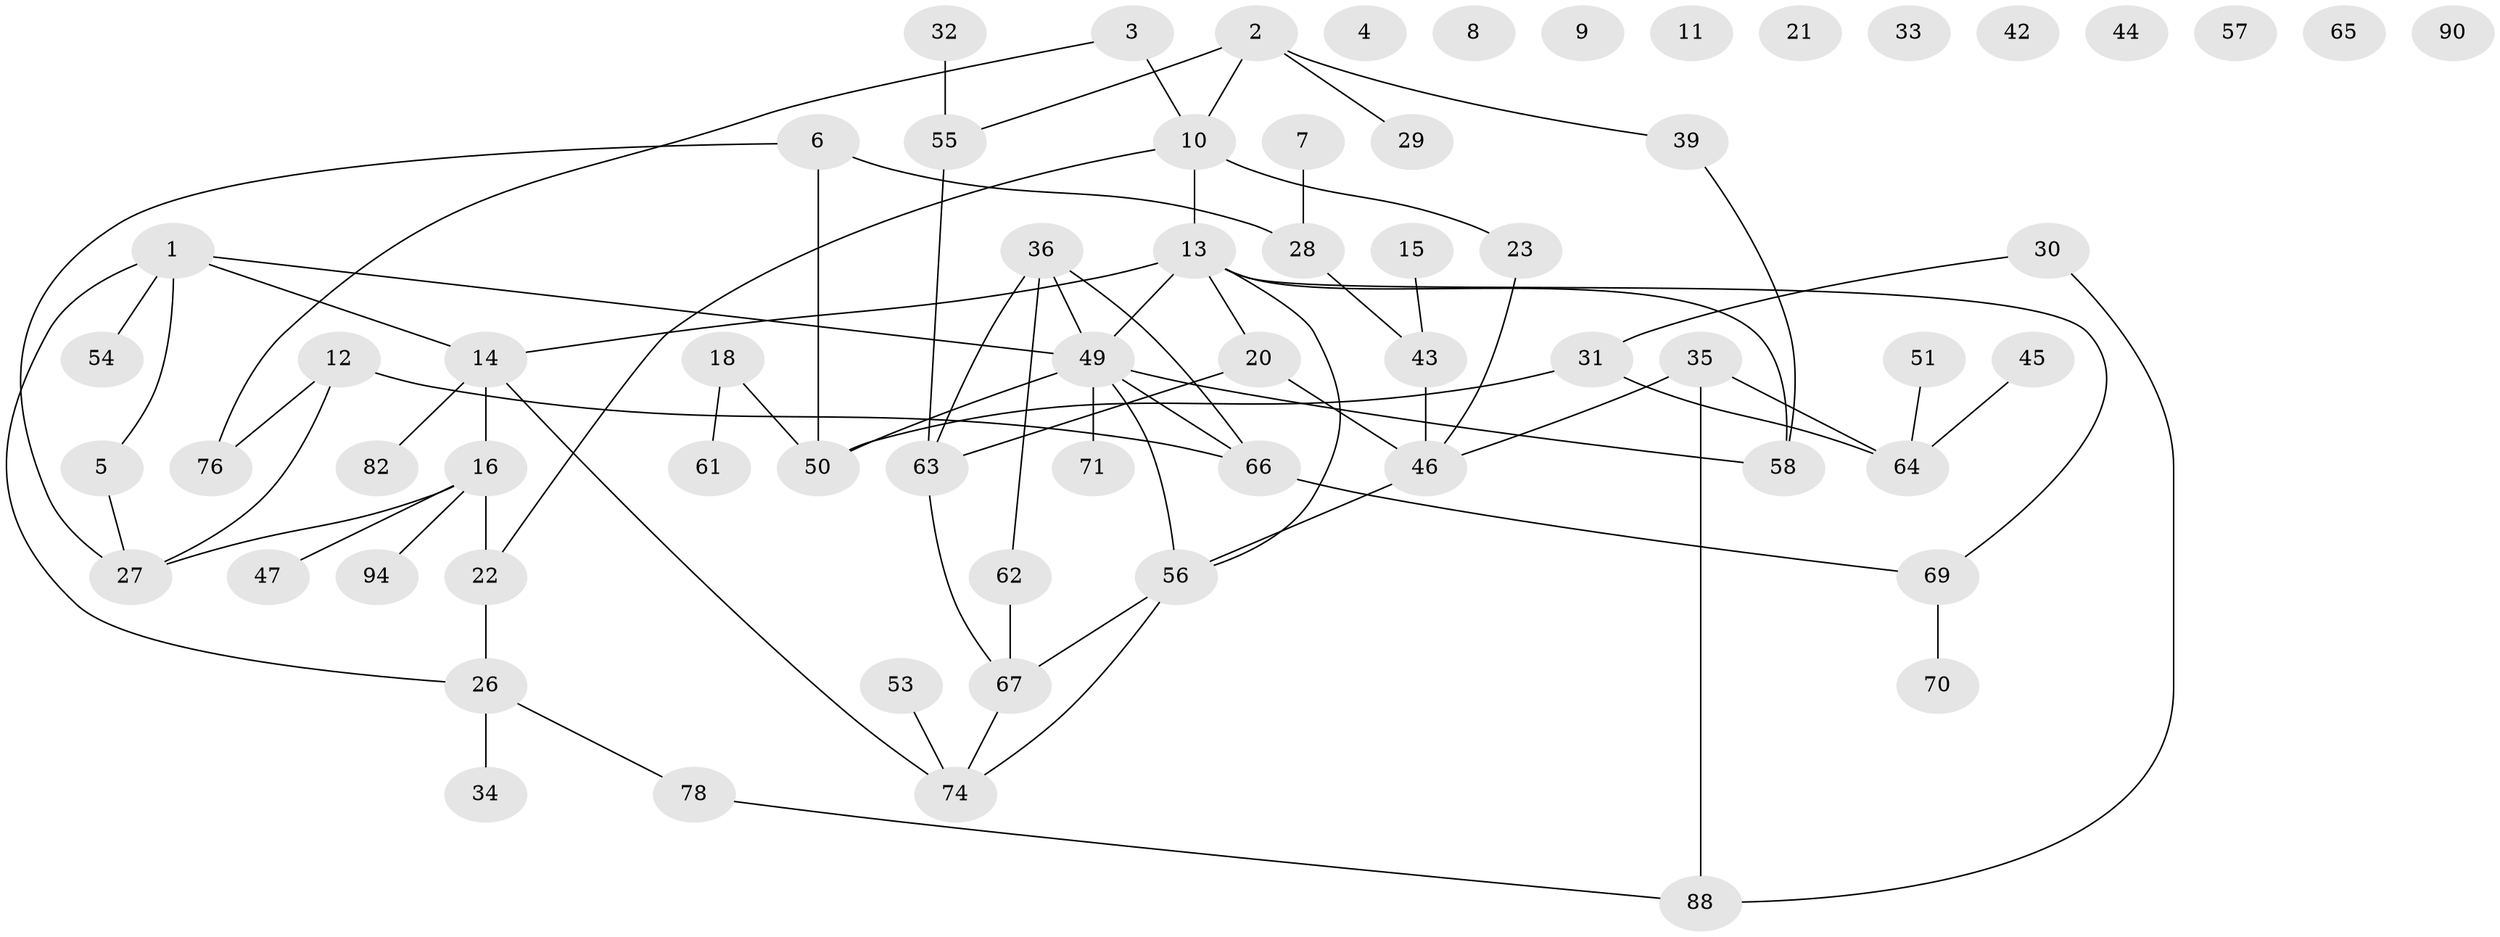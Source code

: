 // Generated by graph-tools (version 1.1) at 2025/23/03/03/25 07:23:27]
// undirected, 65 vertices, 77 edges
graph export_dot {
graph [start="1"]
  node [color=gray90,style=filled];
  1 [super="+40"];
  2 [super="+41"];
  3 [super="+24"];
  4 [super="+95"];
  5 [super="+91"];
  6 [super="+48"];
  7;
  8;
  9;
  10 [super="+17"];
  11;
  12 [super="+77"];
  13 [super="+19"];
  14 [super="+37"];
  15;
  16 [super="+87"];
  18;
  20 [super="+25"];
  21 [super="+52"];
  22;
  23 [super="+89"];
  26 [super="+73"];
  27;
  28 [super="+60"];
  29;
  30;
  31 [super="+81"];
  32;
  33;
  34;
  35 [super="+38"];
  36 [super="+83"];
  39;
  42 [super="+59"];
  43;
  44;
  45;
  46 [super="+80"];
  47;
  49 [super="+85"];
  50 [super="+86"];
  51;
  53;
  54;
  55 [super="+68"];
  56 [super="+84"];
  57;
  58;
  61 [super="+79"];
  62;
  63;
  64;
  65;
  66 [super="+75"];
  67 [super="+72"];
  69 [super="+93"];
  70;
  71;
  74;
  76;
  78;
  82;
  88 [super="+92"];
  90;
  94;
  1 -- 49;
  1 -- 26;
  1 -- 14;
  1 -- 5;
  1 -- 54;
  2 -- 29;
  2 -- 39;
  2 -- 10;
  2 -- 55;
  3 -- 10;
  3 -- 76;
  5 -- 27;
  6 -- 27;
  6 -- 50;
  6 -- 28;
  7 -- 28;
  10 -- 22;
  10 -- 13;
  10 -- 23;
  12 -- 27;
  12 -- 66;
  12 -- 76;
  13 -- 58;
  13 -- 49;
  13 -- 20;
  13 -- 14;
  13 -- 69;
  13 -- 56;
  14 -- 82;
  14 -- 74;
  14 -- 16;
  15 -- 43;
  16 -- 27;
  16 -- 47;
  16 -- 94;
  16 -- 22;
  18 -- 50;
  18 -- 61;
  20 -- 46;
  20 -- 63;
  22 -- 26;
  23 -- 46;
  26 -- 78;
  26 -- 34;
  28 -- 43;
  30 -- 31;
  30 -- 88;
  31 -- 64;
  31 -- 50;
  32 -- 55;
  35 -- 64;
  35 -- 46;
  35 -- 88;
  36 -- 63;
  36 -- 66;
  36 -- 49;
  36 -- 62;
  39 -- 58;
  43 -- 46;
  45 -- 64;
  46 -- 56;
  49 -- 56;
  49 -- 58;
  49 -- 66;
  49 -- 50;
  49 -- 71;
  51 -- 64;
  53 -- 74;
  55 -- 63;
  56 -- 67;
  56 -- 74;
  62 -- 67;
  63 -- 67;
  66 -- 69;
  67 -- 74;
  69 -- 70;
  78 -- 88;
}
